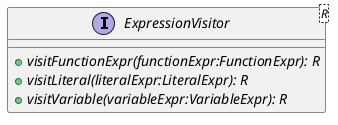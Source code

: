 @startuml

    interface ExpressionVisitor<R> {
        {abstract} +visitFunctionExpr(functionExpr:FunctionExpr): R
        {abstract} +visitLiteral(literalExpr:LiteralExpr): R
        {abstract} +visitVariable(variableExpr:VariableExpr): R
    }

@enduml
